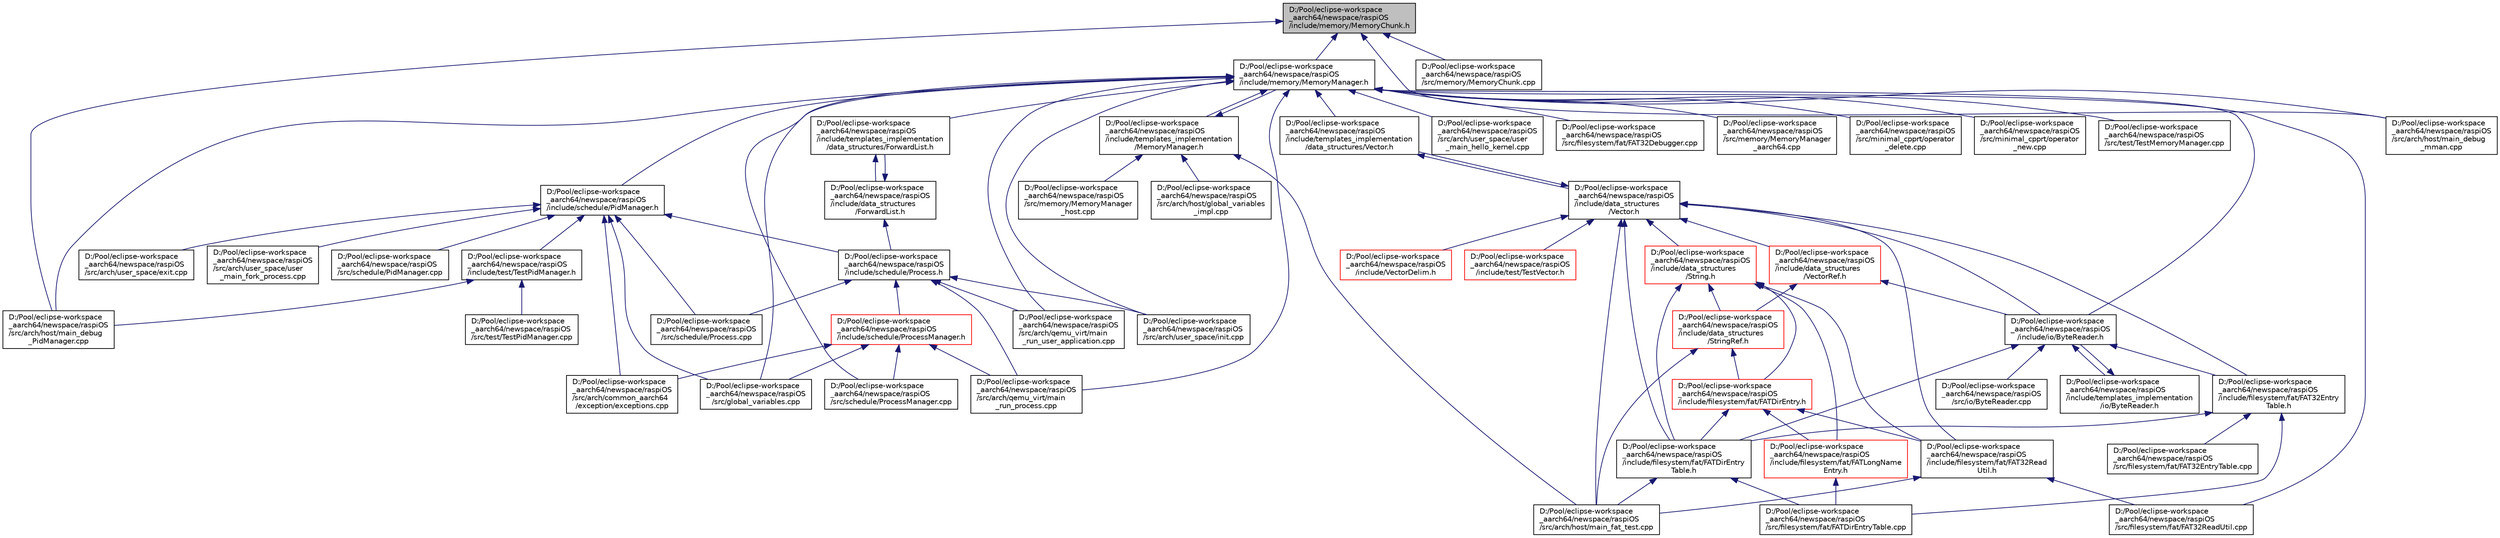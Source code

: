 digraph "D:/Pool/eclipse-workspace_aarch64/newspace/raspiOS/include/memory/MemoryChunk.h"
{
  edge [fontname="Helvetica",fontsize="10",labelfontname="Helvetica",labelfontsize="10"];
  node [fontname="Helvetica",fontsize="10",shape=record];
  Node2101 [label="D:/Pool/eclipse-workspace\l_aarch64/newspace/raspiOS\l/include/memory/MemoryChunk.h",height=0.2,width=0.4,color="black", fillcolor="grey75", style="filled", fontcolor="black"];
  Node2101 -> Node2102 [dir="back",color="midnightblue",fontsize="10",style="solid",fontname="Helvetica"];
  Node2102 [label="D:/Pool/eclipse-workspace\l_aarch64/newspace/raspiOS\l/include/memory/MemoryManager.h",height=0.2,width=0.4,color="black", fillcolor="white", style="filled",URL="$d6/d76/memory_2_memory_manager_8h.html"];
  Node2102 -> Node2103 [dir="back",color="midnightblue",fontsize="10",style="solid",fontname="Helvetica"];
  Node2103 [label="D:/Pool/eclipse-workspace\l_aarch64/newspace/raspiOS\l/include/templates_implementation\l/data_structures/ForwardList.h",height=0.2,width=0.4,color="black", fillcolor="white", style="filled",URL="$d6/d60/templates__implementation_2data__structures_2_forward_list_8h.html"];
  Node2103 -> Node2104 [dir="back",color="midnightblue",fontsize="10",style="solid",fontname="Helvetica"];
  Node2104 [label="D:/Pool/eclipse-workspace\l_aarch64/newspace/raspiOS\l/include/data_structures\l/ForwardList.h",height=0.2,width=0.4,color="black", fillcolor="white", style="filled",URL="$d8/db0/data__structures_2_forward_list_8h.html"];
  Node2104 -> Node2103 [dir="back",color="midnightblue",fontsize="10",style="solid",fontname="Helvetica"];
  Node2104 -> Node2105 [dir="back",color="midnightblue",fontsize="10",style="solid",fontname="Helvetica"];
  Node2105 [label="D:/Pool/eclipse-workspace\l_aarch64/newspace/raspiOS\l/include/schedule/Process.h",height=0.2,width=0.4,color="black", fillcolor="white", style="filled",URL="$dd/d77/_process_8h.html"];
  Node2105 -> Node2106 [dir="back",color="midnightblue",fontsize="10",style="solid",fontname="Helvetica"];
  Node2106 [label="D:/Pool/eclipse-workspace\l_aarch64/newspace/raspiOS\l/include/schedule/ProcessManager.h",height=0.2,width=0.4,color="red", fillcolor="white", style="filled",URL="$dc/dd6/schedule_2_process_manager_8h.html"];
  Node2106 -> Node2108 [dir="back",color="midnightblue",fontsize="10",style="solid",fontname="Helvetica"];
  Node2108 [label="D:/Pool/eclipse-workspace\l_aarch64/newspace/raspiOS\l/src/arch/common_aarch64\l/exception/exceptions.cpp",height=0.2,width=0.4,color="black", fillcolor="white", style="filled",URL="$dd/d12/exceptions_8cpp.html"];
  Node2106 -> Node2109 [dir="back",color="midnightblue",fontsize="10",style="solid",fontname="Helvetica"];
  Node2109 [label="D:/Pool/eclipse-workspace\l_aarch64/newspace/raspiOS\l/src/arch/qemu_virt/main\l_run_process.cpp",height=0.2,width=0.4,color="black", fillcolor="white", style="filled",URL="$d9/d35/main__run__process_8cpp.html"];
  Node2106 -> Node2110 [dir="back",color="midnightblue",fontsize="10",style="solid",fontname="Helvetica"];
  Node2110 [label="D:/Pool/eclipse-workspace\l_aarch64/newspace/raspiOS\l/src/global_variables.cpp",height=0.2,width=0.4,color="black", fillcolor="white", style="filled",URL="$d9/d90/global__variables_8cpp.html"];
  Node2106 -> Node2111 [dir="back",color="midnightblue",fontsize="10",style="solid",fontname="Helvetica"];
  Node2111 [label="D:/Pool/eclipse-workspace\l_aarch64/newspace/raspiOS\l/src/schedule/ProcessManager.cpp",height=0.2,width=0.4,color="black", fillcolor="white", style="filled",URL="$d8/d3c/_process_manager_8cpp.html"];
  Node2105 -> Node2109 [dir="back",color="midnightblue",fontsize="10",style="solid",fontname="Helvetica"];
  Node2105 -> Node2112 [dir="back",color="midnightblue",fontsize="10",style="solid",fontname="Helvetica"];
  Node2112 [label="D:/Pool/eclipse-workspace\l_aarch64/newspace/raspiOS\l/src/arch/qemu_virt/main\l_run_user_application.cpp",height=0.2,width=0.4,color="black", fillcolor="white", style="filled",URL="$d3/d50/main__run__user__application_8cpp.html"];
  Node2105 -> Node2113 [dir="back",color="midnightblue",fontsize="10",style="solid",fontname="Helvetica"];
  Node2113 [label="D:/Pool/eclipse-workspace\l_aarch64/newspace/raspiOS\l/src/arch/user_space/init.cpp",height=0.2,width=0.4,color="black", fillcolor="white", style="filled",URL="$d0/dc9/init_8cpp.html"];
  Node2105 -> Node2114 [dir="back",color="midnightblue",fontsize="10",style="solid",fontname="Helvetica"];
  Node2114 [label="D:/Pool/eclipse-workspace\l_aarch64/newspace/raspiOS\l/src/schedule/Process.cpp",height=0.2,width=0.4,color="black", fillcolor="white", style="filled",URL="$dd/d2b/_process_8cpp.html"];
  Node2102 -> Node2115 [dir="back",color="midnightblue",fontsize="10",style="solid",fontname="Helvetica"];
  Node2115 [label="D:/Pool/eclipse-workspace\l_aarch64/newspace/raspiOS\l/include/templates_implementation\l/MemoryManager.h",height=0.2,width=0.4,color="black", fillcolor="white", style="filled",URL="$dd/d2b/templates__implementation_2_memory_manager_8h.html"];
  Node2115 -> Node2102 [dir="back",color="midnightblue",fontsize="10",style="solid",fontname="Helvetica"];
  Node2115 -> Node2116 [dir="back",color="midnightblue",fontsize="10",style="solid",fontname="Helvetica"];
  Node2116 [label="D:/Pool/eclipse-workspace\l_aarch64/newspace/raspiOS\l/src/arch/host/global_variables\l_impl.cpp",height=0.2,width=0.4,color="black", fillcolor="white", style="filled",URL="$d9/dcc/global__variables__impl_8cpp.html"];
  Node2115 -> Node2117 [dir="back",color="midnightblue",fontsize="10",style="solid",fontname="Helvetica"];
  Node2117 [label="D:/Pool/eclipse-workspace\l_aarch64/newspace/raspiOS\l/src/arch/host/main_fat_test.cpp",height=0.2,width=0.4,color="black", fillcolor="white", style="filled",URL="$d2/d27/main__fat__test_8cpp.html"];
  Node2115 -> Node2118 [dir="back",color="midnightblue",fontsize="10",style="solid",fontname="Helvetica"];
  Node2118 [label="D:/Pool/eclipse-workspace\l_aarch64/newspace/raspiOS\l/src/memory/MemoryManager\l_host.cpp",height=0.2,width=0.4,color="black", fillcolor="white", style="filled",URL="$d5/d01/_memory_manager__host_8cpp.html"];
  Node2102 -> Node2119 [dir="back",color="midnightblue",fontsize="10",style="solid",fontname="Helvetica"];
  Node2119 [label="D:/Pool/eclipse-workspace\l_aarch64/newspace/raspiOS\l/include/templates_implementation\l/data_structures/Vector.h",height=0.2,width=0.4,color="black", fillcolor="white", style="filled",URL="$d6/d5d/templates__implementation_2data__structures_2_vector_8h.html"];
  Node2119 -> Node2120 [dir="back",color="midnightblue",fontsize="10",style="solid",fontname="Helvetica"];
  Node2120 [label="D:/Pool/eclipse-workspace\l_aarch64/newspace/raspiOS\l/include/data_structures\l/Vector.h",height=0.2,width=0.4,color="black", fillcolor="white", style="filled",URL="$d0/d70/data__structures_2_vector_8h.html"];
  Node2120 -> Node2121 [dir="back",color="midnightblue",fontsize="10",style="solid",fontname="Helvetica"];
  Node2121 [label="D:/Pool/eclipse-workspace\l_aarch64/newspace/raspiOS\l/include/data_structures\l/String.h",height=0.2,width=0.4,color="red", fillcolor="white", style="filled",URL="$db/db5/_string_8h.html"];
  Node2121 -> Node2122 [dir="back",color="midnightblue",fontsize="10",style="solid",fontname="Helvetica"];
  Node2122 [label="D:/Pool/eclipse-workspace\l_aarch64/newspace/raspiOS\l/include/data_structures\l/StringRef.h",height=0.2,width=0.4,color="red", fillcolor="white", style="filled",URL="$da/d55/_string_ref_8h.html"];
  Node2122 -> Node2123 [dir="back",color="midnightblue",fontsize="10",style="solid",fontname="Helvetica"];
  Node2123 [label="D:/Pool/eclipse-workspace\l_aarch64/newspace/raspiOS\l/include/filesystem/fat/FATDirEntry.h",height=0.2,width=0.4,color="red", fillcolor="white", style="filled",URL="$d9/de5/_f_a_t_dir_entry_8h.html"];
  Node2123 -> Node2127 [dir="back",color="midnightblue",fontsize="10",style="solid",fontname="Helvetica"];
  Node2127 [label="D:/Pool/eclipse-workspace\l_aarch64/newspace/raspiOS\l/include/filesystem/fat/FATLongName\lEntry.h",height=0.2,width=0.4,color="red", fillcolor="white", style="filled",URL="$da/d0d/_f_a_t_long_name_entry_8h.html"];
  Node2127 -> Node2129 [dir="back",color="midnightblue",fontsize="10",style="solid",fontname="Helvetica"];
  Node2129 [label="D:/Pool/eclipse-workspace\l_aarch64/newspace/raspiOS\l/src/filesystem/fat/FATDirEntryTable.cpp",height=0.2,width=0.4,color="black", fillcolor="white", style="filled",URL="$d9/de1/_f_a_t_dir_entry_table_8cpp.html"];
  Node2123 -> Node2131 [dir="back",color="midnightblue",fontsize="10",style="solid",fontname="Helvetica"];
  Node2131 [label="D:/Pool/eclipse-workspace\l_aarch64/newspace/raspiOS\l/include/filesystem/fat/FAT32Read\lUtil.h",height=0.2,width=0.4,color="black", fillcolor="white", style="filled",URL="$d6/dbc/_f_a_t32_read_util_8h.html"];
  Node2131 -> Node2117 [dir="back",color="midnightblue",fontsize="10",style="solid",fontname="Helvetica"];
  Node2131 -> Node2126 [dir="back",color="midnightblue",fontsize="10",style="solid",fontname="Helvetica"];
  Node2126 [label="D:/Pool/eclipse-workspace\l_aarch64/newspace/raspiOS\l/src/filesystem/fat/FAT32ReadUtil.cpp",height=0.2,width=0.4,color="black", fillcolor="white", style="filled",URL="$d7/d79/_f_a_t32_read_util_8cpp.html"];
  Node2123 -> Node2132 [dir="back",color="midnightblue",fontsize="10",style="solid",fontname="Helvetica"];
  Node2132 [label="D:/Pool/eclipse-workspace\l_aarch64/newspace/raspiOS\l/include/filesystem/fat/FATDirEntry\lTable.h",height=0.2,width=0.4,color="black", fillcolor="white", style="filled",URL="$de/d48/_f_a_t_dir_entry_table_8h.html"];
  Node2132 -> Node2117 [dir="back",color="midnightblue",fontsize="10",style="solid",fontname="Helvetica"];
  Node2132 -> Node2129 [dir="back",color="midnightblue",fontsize="10",style="solid",fontname="Helvetica"];
  Node2122 -> Node2117 [dir="back",color="midnightblue",fontsize="10",style="solid",fontname="Helvetica"];
  Node2121 -> Node2123 [dir="back",color="midnightblue",fontsize="10",style="solid",fontname="Helvetica"];
  Node2121 -> Node2127 [dir="back",color="midnightblue",fontsize="10",style="solid",fontname="Helvetica"];
  Node2121 -> Node2131 [dir="back",color="midnightblue",fontsize="10",style="solid",fontname="Helvetica"];
  Node2121 -> Node2132 [dir="back",color="midnightblue",fontsize="10",style="solid",fontname="Helvetica"];
  Node2120 -> Node2119 [dir="back",color="midnightblue",fontsize="10",style="solid",fontname="Helvetica"];
  Node2120 -> Node2138 [dir="back",color="midnightblue",fontsize="10",style="solid",fontname="Helvetica"];
  Node2138 [label="D:/Pool/eclipse-workspace\l_aarch64/newspace/raspiOS\l/include/data_structures\l/VectorRef.h",height=0.2,width=0.4,color="red", fillcolor="white", style="filled",URL="$da/d95/data__structures_2_vector_ref_8h.html"];
  Node2138 -> Node2122 [dir="back",color="midnightblue",fontsize="10",style="solid",fontname="Helvetica"];
  Node2138 -> Node2140 [dir="back",color="midnightblue",fontsize="10",style="solid",fontname="Helvetica"];
  Node2140 [label="D:/Pool/eclipse-workspace\l_aarch64/newspace/raspiOS\l/include/io/ByteReader.h",height=0.2,width=0.4,color="black", fillcolor="white", style="filled",URL="$da/db6/io_2_byte_reader_8h.html"];
  Node2140 -> Node2141 [dir="back",color="midnightblue",fontsize="10",style="solid",fontname="Helvetica"];
  Node2141 [label="D:/Pool/eclipse-workspace\l_aarch64/newspace/raspiOS\l/include/filesystem/fat/FAT32Entry\lTable.h",height=0.2,width=0.4,color="black", fillcolor="white", style="filled",URL="$de/dca/_f_a_t32_entry_table_8h.html"];
  Node2141 -> Node2132 [dir="back",color="midnightblue",fontsize="10",style="solid",fontname="Helvetica"];
  Node2141 -> Node2142 [dir="back",color="midnightblue",fontsize="10",style="solid",fontname="Helvetica"];
  Node2142 [label="D:/Pool/eclipse-workspace\l_aarch64/newspace/raspiOS\l/src/filesystem/fat/FAT32EntryTable.cpp",height=0.2,width=0.4,color="black", fillcolor="white", style="filled",URL="$dc/dde/_f_a_t32_entry_table_8cpp.html"];
  Node2141 -> Node2129 [dir="back",color="midnightblue",fontsize="10",style="solid",fontname="Helvetica"];
  Node2140 -> Node2143 [dir="back",color="midnightblue",fontsize="10",style="solid",fontname="Helvetica"];
  Node2143 [label="D:/Pool/eclipse-workspace\l_aarch64/newspace/raspiOS\l/include/templates_implementation\l/io/ByteReader.h",height=0.2,width=0.4,color="black", fillcolor="white", style="filled",URL="$de/d51/templates__implementation_2io_2_byte_reader_8h.html"];
  Node2143 -> Node2140 [dir="back",color="midnightblue",fontsize="10",style="solid",fontname="Helvetica"];
  Node2140 -> Node2132 [dir="back",color="midnightblue",fontsize="10",style="solid",fontname="Helvetica"];
  Node2140 -> Node2144 [dir="back",color="midnightblue",fontsize="10",style="solid",fontname="Helvetica"];
  Node2144 [label="D:/Pool/eclipse-workspace\l_aarch64/newspace/raspiOS\l/src/io/ByteReader.cpp",height=0.2,width=0.4,color="black", fillcolor="white", style="filled",URL="$d0/db4/_byte_reader_8cpp.html"];
  Node2120 -> Node2141 [dir="back",color="midnightblue",fontsize="10",style="solid",fontname="Helvetica"];
  Node2120 -> Node2140 [dir="back",color="midnightblue",fontsize="10",style="solid",fontname="Helvetica"];
  Node2120 -> Node2131 [dir="back",color="midnightblue",fontsize="10",style="solid",fontname="Helvetica"];
  Node2120 -> Node2132 [dir="back",color="midnightblue",fontsize="10",style="solid",fontname="Helvetica"];
  Node2120 -> Node2145 [dir="back",color="midnightblue",fontsize="10",style="solid",fontname="Helvetica"];
  Node2145 [label="D:/Pool/eclipse-workspace\l_aarch64/newspace/raspiOS\l/include/VectorDelim.h",height=0.2,width=0.4,color="red", fillcolor="white", style="filled",URL="$db/de1/_vector_delim_8h.html"];
  Node2120 -> Node2147 [dir="back",color="midnightblue",fontsize="10",style="solid",fontname="Helvetica"];
  Node2147 [label="D:/Pool/eclipse-workspace\l_aarch64/newspace/raspiOS\l/include/test/TestVector.h",height=0.2,width=0.4,color="red", fillcolor="white", style="filled",URL="$d0/d4a/_test_vector_8h.html"];
  Node2120 -> Node2117 [dir="back",color="midnightblue",fontsize="10",style="solid",fontname="Helvetica"];
  Node2102 -> Node2140 [dir="back",color="midnightblue",fontsize="10",style="solid",fontname="Helvetica"];
  Node2102 -> Node2150 [dir="back",color="midnightblue",fontsize="10",style="solid",fontname="Helvetica"];
  Node2150 [label="D:/Pool/eclipse-workspace\l_aarch64/newspace/raspiOS\l/include/schedule/PidManager.h",height=0.2,width=0.4,color="black", fillcolor="white", style="filled",URL="$d4/d92/_pid_manager_8h.html"];
  Node2150 -> Node2105 [dir="back",color="midnightblue",fontsize="10",style="solid",fontname="Helvetica"];
  Node2150 -> Node2151 [dir="back",color="midnightblue",fontsize="10",style="solid",fontname="Helvetica"];
  Node2151 [label="D:/Pool/eclipse-workspace\l_aarch64/newspace/raspiOS\l/include/test/TestPidManager.h",height=0.2,width=0.4,color="black", fillcolor="white", style="filled",URL="$db/df0/_test_pid_manager_8h.html"];
  Node2151 -> Node2152 [dir="back",color="midnightblue",fontsize="10",style="solid",fontname="Helvetica"];
  Node2152 [label="D:/Pool/eclipse-workspace\l_aarch64/newspace/raspiOS\l/src/arch/host/main_debug\l_PidManager.cpp",height=0.2,width=0.4,color="black", fillcolor="white", style="filled",URL="$d1/d40/main__debug___pid_manager_8cpp.html"];
  Node2151 -> Node2153 [dir="back",color="midnightblue",fontsize="10",style="solid",fontname="Helvetica"];
  Node2153 [label="D:/Pool/eclipse-workspace\l_aarch64/newspace/raspiOS\l/src/test/TestPidManager.cpp",height=0.2,width=0.4,color="black", fillcolor="white", style="filled",URL="$d9/d4f/_test_pid_manager_8cpp.html"];
  Node2150 -> Node2108 [dir="back",color="midnightblue",fontsize="10",style="solid",fontname="Helvetica"];
  Node2150 -> Node2154 [dir="back",color="midnightblue",fontsize="10",style="solid",fontname="Helvetica"];
  Node2154 [label="D:/Pool/eclipse-workspace\l_aarch64/newspace/raspiOS\l/src/arch/user_space/exit.cpp",height=0.2,width=0.4,color="black", fillcolor="white", style="filled",URL="$d8/d96/exit_8cpp.html"];
  Node2150 -> Node2155 [dir="back",color="midnightblue",fontsize="10",style="solid",fontname="Helvetica"];
  Node2155 [label="D:/Pool/eclipse-workspace\l_aarch64/newspace/raspiOS\l/src/arch/user_space/user\l_main_fork_process.cpp",height=0.2,width=0.4,color="black", fillcolor="white", style="filled",URL="$d0/ddd/user__main__fork__process_8cpp.html"];
  Node2150 -> Node2110 [dir="back",color="midnightblue",fontsize="10",style="solid",fontname="Helvetica"];
  Node2150 -> Node2156 [dir="back",color="midnightblue",fontsize="10",style="solid",fontname="Helvetica"];
  Node2156 [label="D:/Pool/eclipse-workspace\l_aarch64/newspace/raspiOS\l/src/schedule/PidManager.cpp",height=0.2,width=0.4,color="black", fillcolor="white", style="filled",URL="$dd/d33/_pid_manager_8cpp.html"];
  Node2150 -> Node2114 [dir="back",color="midnightblue",fontsize="10",style="solid",fontname="Helvetica"];
  Node2102 -> Node2157 [dir="back",color="midnightblue",fontsize="10",style="solid",fontname="Helvetica"];
  Node2157 [label="D:/Pool/eclipse-workspace\l_aarch64/newspace/raspiOS\l/src/arch/host/main_debug\l_mman.cpp",height=0.2,width=0.4,color="black", fillcolor="white", style="filled",URL="$d2/d6d/main__debug__mman_8cpp.html"];
  Node2102 -> Node2152 [dir="back",color="midnightblue",fontsize="10",style="solid",fontname="Helvetica"];
  Node2102 -> Node2109 [dir="back",color="midnightblue",fontsize="10",style="solid",fontname="Helvetica"];
  Node2102 -> Node2112 [dir="back",color="midnightblue",fontsize="10",style="solid",fontname="Helvetica"];
  Node2102 -> Node2113 [dir="back",color="midnightblue",fontsize="10",style="solid",fontname="Helvetica"];
  Node2102 -> Node2158 [dir="back",color="midnightblue",fontsize="10",style="solid",fontname="Helvetica"];
  Node2158 [label="D:/Pool/eclipse-workspace\l_aarch64/newspace/raspiOS\l/src/arch/user_space/user\l_main_hello_kernel.cpp",height=0.2,width=0.4,color="black", fillcolor="white", style="filled",URL="$db/db2/user__main__hello__kernel_8cpp.html"];
  Node2102 -> Node2125 [dir="back",color="midnightblue",fontsize="10",style="solid",fontname="Helvetica"];
  Node2125 [label="D:/Pool/eclipse-workspace\l_aarch64/newspace/raspiOS\l/src/filesystem/fat/FAT32Debugger.cpp",height=0.2,width=0.4,color="black", fillcolor="white", style="filled",URL="$d7/de4/_f_a_t32_debugger_8cpp.html"];
  Node2102 -> Node2126 [dir="back",color="midnightblue",fontsize="10",style="solid",fontname="Helvetica"];
  Node2102 -> Node2110 [dir="back",color="midnightblue",fontsize="10",style="solid",fontname="Helvetica"];
  Node2102 -> Node2159 [dir="back",color="midnightblue",fontsize="10",style="solid",fontname="Helvetica"];
  Node2159 [label="D:/Pool/eclipse-workspace\l_aarch64/newspace/raspiOS\l/src/memory/MemoryManager\l_aarch64.cpp",height=0.2,width=0.4,color="black", fillcolor="white", style="filled",URL="$d7/dec/_memory_manager__aarch64_8cpp.html"];
  Node2102 -> Node2160 [dir="back",color="midnightblue",fontsize="10",style="solid",fontname="Helvetica"];
  Node2160 [label="D:/Pool/eclipse-workspace\l_aarch64/newspace/raspiOS\l/src/minimal_cpprt/operator\l_delete.cpp",height=0.2,width=0.4,color="black", fillcolor="white", style="filled",URL="$d1/d60/operator__delete_8cpp.html"];
  Node2102 -> Node2161 [dir="back",color="midnightblue",fontsize="10",style="solid",fontname="Helvetica"];
  Node2161 [label="D:/Pool/eclipse-workspace\l_aarch64/newspace/raspiOS\l/src/minimal_cpprt/operator\l_new.cpp",height=0.2,width=0.4,color="black", fillcolor="white", style="filled",URL="$d9/d6d/operator__new_8cpp.html"];
  Node2102 -> Node2111 [dir="back",color="midnightblue",fontsize="10",style="solid",fontname="Helvetica"];
  Node2102 -> Node2162 [dir="back",color="midnightblue",fontsize="10",style="solid",fontname="Helvetica"];
  Node2162 [label="D:/Pool/eclipse-workspace\l_aarch64/newspace/raspiOS\l/src/test/TestMemoryManager.cpp",height=0.2,width=0.4,color="black", fillcolor="white", style="filled",URL="$d8/dfd/_test_memory_manager_8cpp.html"];
  Node2101 -> Node2157 [dir="back",color="midnightblue",fontsize="10",style="solid",fontname="Helvetica"];
  Node2101 -> Node2152 [dir="back",color="midnightblue",fontsize="10",style="solid",fontname="Helvetica"];
  Node2101 -> Node2163 [dir="back",color="midnightblue",fontsize="10",style="solid",fontname="Helvetica"];
  Node2163 [label="D:/Pool/eclipse-workspace\l_aarch64/newspace/raspiOS\l/src/memory/MemoryChunk.cpp",height=0.2,width=0.4,color="black", fillcolor="white", style="filled",URL="$d1/d1e/_memory_chunk_8cpp.html"];
}
